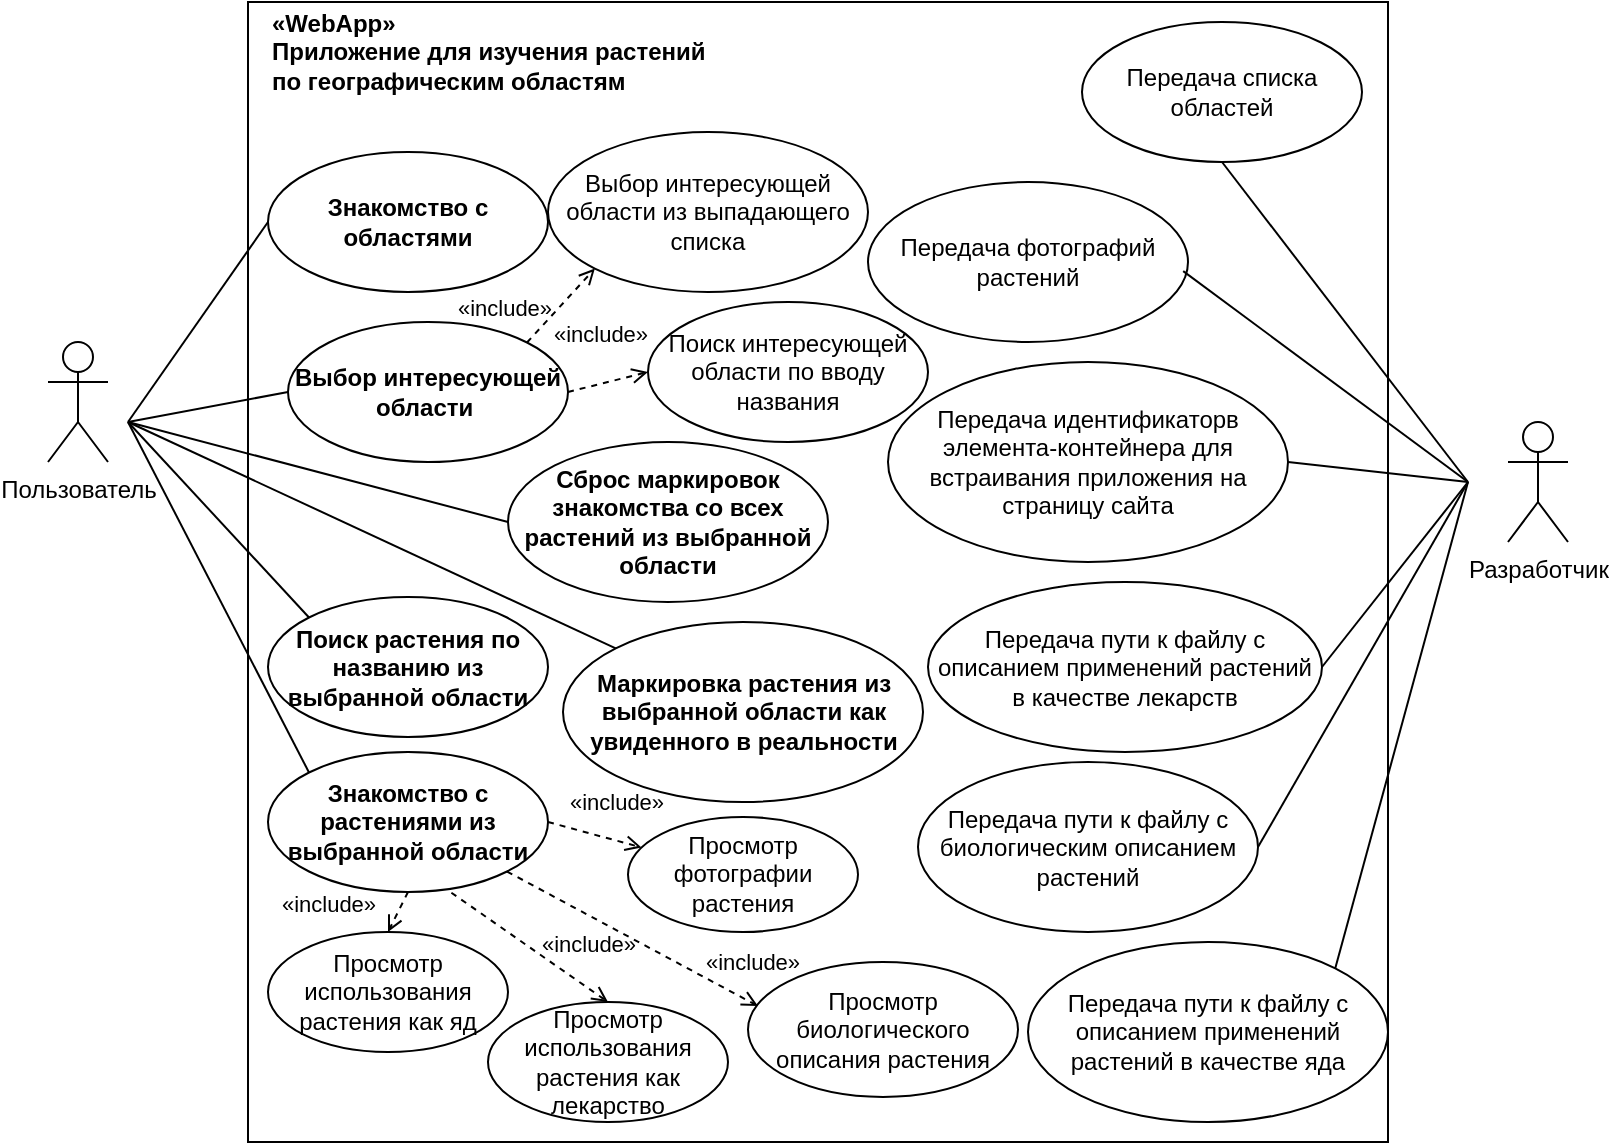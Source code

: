 <mxfile version="22.0.2" type="device">
  <diagram name="Page-1" id="929967ad-93f9-6ef4-fab6-5d389245f69c">
    <mxGraphModel dx="978" dy="571" grid="1" gridSize="10" guides="1" tooltips="1" connect="1" arrows="1" fold="1" page="1" pageScale="1.5" pageWidth="1169" pageHeight="826" background="none" math="0" shadow="0">
      <root>
        <mxCell id="0" style=";html=1;" />
        <mxCell id="1" style=";html=1;" parent="0" />
        <mxCell id="vT6b_c9rovpt_9E858hW-1" value="" style="whiteSpace=wrap;html=1;aspect=fixed;" parent="1" vertex="1">
          <mxGeometry x="130" width="570" height="570" as="geometry" />
        </mxCell>
        <mxCell id="vT6b_c9rovpt_9E858hW-5" value="Пользователь" style="shape=umlActor;verticalLabelPosition=bottom;verticalAlign=top;html=1;" parent="1" vertex="1">
          <mxGeometry x="30" y="170" width="30" height="60" as="geometry" />
        </mxCell>
        <mxCell id="vT6b_c9rovpt_9E858hW-6" value="&lt;b&gt;«WebApp» &lt;br&gt;Приложение для изучения растений по географическим областям&lt;/b&gt;" style="text;html=1;strokeColor=none;fillColor=none;align=left;verticalAlign=middle;whiteSpace=wrap;rounded=0;" parent="1" vertex="1">
          <mxGeometry x="140" y="10" width="220" height="30" as="geometry" />
        </mxCell>
        <mxCell id="vT6b_c9rovpt_9E858hW-18" value="&lt;b style=&quot;border-color: var(--border-color);&quot;&gt;Знакомство с областями&lt;/b&gt;" style="ellipse;whiteSpace=wrap;html=1;" parent="1" vertex="1">
          <mxGeometry x="140" y="75" width="140" height="70" as="geometry" />
        </mxCell>
        <mxCell id="vT6b_c9rovpt_9E858hW-20" value="&lt;b style=&quot;border-color: var(--border-color);&quot;&gt;Выбор интересующей области&lt;/b&gt;&amp;nbsp;" style="ellipse;whiteSpace=wrap;html=1;" parent="1" vertex="1">
          <mxGeometry x="150" y="160" width="140" height="70" as="geometry" />
        </mxCell>
        <mxCell id="vT6b_c9rovpt_9E858hW-21" value="Поиск интересующей области по вводу названия" style="ellipse;whiteSpace=wrap;html=1;" parent="1" vertex="1">
          <mxGeometry x="330" y="150" width="140" height="70" as="geometry" />
        </mxCell>
        <mxCell id="vT6b_c9rovpt_9E858hW-22" value="Выбор интересующей области из выпадающего списка" style="ellipse;whiteSpace=wrap;html=1;" parent="1" vertex="1">
          <mxGeometry x="280" y="65" width="160" height="80" as="geometry" />
        </mxCell>
        <mxCell id="vT6b_c9rovpt_9E858hW-23" value="&lt;b style=&quot;border-color: var(--border-color);&quot;&gt;Знакомство с растениями из выбранной области&lt;/b&gt;" style="ellipse;whiteSpace=wrap;html=1;" parent="1" vertex="1">
          <mxGeometry x="140" y="375" width="140" height="70" as="geometry" />
        </mxCell>
        <mxCell id="vT6b_c9rovpt_9E858hW-24" value="&lt;b&gt;Сброс маркировок знакомства со всех растений из выбранной области&lt;/b&gt;" style="ellipse;whiteSpace=wrap;html=1;" parent="1" vertex="1">
          <mxGeometry x="260" y="220" width="160" height="80" as="geometry" />
        </mxCell>
        <mxCell id="vT6b_c9rovpt_9E858hW-25" value="&lt;b style=&quot;border-color: var(--border-color);&quot;&gt;Маркировка растения из выбранной области как увиденного в реальности&lt;/b&gt;" style="ellipse;whiteSpace=wrap;html=1;" parent="1" vertex="1">
          <mxGeometry x="287.5" y="310" width="180" height="90" as="geometry" />
        </mxCell>
        <mxCell id="vT6b_c9rovpt_9E858hW-29" value="" style="endArrow=none;html=1;rounded=0;entryX=0;entryY=0.5;entryDx=0;entryDy=0;" parent="1" target="vT6b_c9rovpt_9E858hW-18" edge="1">
          <mxGeometry width="50" height="50" relative="1" as="geometry">
            <mxPoint x="70" y="210" as="sourcePoint" />
            <mxPoint x="460" y="270" as="targetPoint" />
          </mxGeometry>
        </mxCell>
        <mxCell id="vT6b_c9rovpt_9E858hW-30" value="" style="endArrow=none;html=1;rounded=0;entryX=0;entryY=0.5;entryDx=0;entryDy=0;" parent="1" target="vT6b_c9rovpt_9E858hW-20" edge="1">
          <mxGeometry width="50" height="50" relative="1" as="geometry">
            <mxPoint x="70" y="210" as="sourcePoint" />
            <mxPoint x="460" y="270" as="targetPoint" />
          </mxGeometry>
        </mxCell>
        <mxCell id="vT6b_c9rovpt_9E858hW-31" value="" style="endArrow=none;html=1;rounded=0;entryX=0;entryY=0;entryDx=0;entryDy=0;" parent="1" target="vT6b_c9rovpt_9E858hW-23" edge="1">
          <mxGeometry width="50" height="50" relative="1" as="geometry">
            <mxPoint x="70" y="210" as="sourcePoint" />
            <mxPoint x="460" y="270" as="targetPoint" />
          </mxGeometry>
        </mxCell>
        <mxCell id="vT6b_c9rovpt_9E858hW-32" value="" style="endArrow=none;html=1;rounded=0;entryX=0;entryY=0;entryDx=0;entryDy=0;" parent="1" target="vT6b_c9rovpt_9E858hW-25" edge="1">
          <mxGeometry width="50" height="50" relative="1" as="geometry">
            <mxPoint x="70" y="210" as="sourcePoint" />
            <mxPoint x="460" y="270" as="targetPoint" />
          </mxGeometry>
        </mxCell>
        <mxCell id="vT6b_c9rovpt_9E858hW-33" value="&lt;b style=&quot;border-color: var(--border-color);&quot;&gt;Поиск растения по названию из выбранной области&lt;/b&gt;" style="ellipse;whiteSpace=wrap;html=1;" parent="1" vertex="1">
          <mxGeometry x="140" y="297.5" width="140" height="70" as="geometry" />
        </mxCell>
        <mxCell id="vT6b_c9rovpt_9E858hW-35" value="" style="endArrow=none;html=1;rounded=0;exitX=0;exitY=0;exitDx=0;exitDy=0;" parent="1" source="vT6b_c9rovpt_9E858hW-33" edge="1">
          <mxGeometry width="50" height="50" relative="1" as="geometry">
            <mxPoint x="410" y="320" as="sourcePoint" />
            <mxPoint x="70" y="210" as="targetPoint" />
          </mxGeometry>
        </mxCell>
        <mxCell id="vT6b_c9rovpt_9E858hW-36" value="" style="endArrow=none;html=1;rounded=0;entryX=0;entryY=0.5;entryDx=0;entryDy=0;" parent="1" target="vT6b_c9rovpt_9E858hW-24" edge="1">
          <mxGeometry width="50" height="50" relative="1" as="geometry">
            <mxPoint x="70" y="210" as="sourcePoint" />
            <mxPoint x="460" y="270" as="targetPoint" />
          </mxGeometry>
        </mxCell>
        <mxCell id="vT6b_c9rovpt_9E858hW-37" value="Разработчик" style="shape=umlActor;verticalLabelPosition=bottom;verticalAlign=top;html=1;outlineConnect=0;" parent="1" vertex="1">
          <mxGeometry x="760" y="210" width="30" height="60" as="geometry" />
        </mxCell>
        <mxCell id="vT6b_c9rovpt_9E858hW-38" value="Передача списка областей" style="ellipse;whiteSpace=wrap;html=1;" parent="1" vertex="1">
          <mxGeometry x="547" y="10" width="140" height="70" as="geometry" />
        </mxCell>
        <mxCell id="vT6b_c9rovpt_9E858hW-39" value="Передача фотографий растений" style="ellipse;whiteSpace=wrap;html=1;" parent="1" vertex="1">
          <mxGeometry x="440" y="90" width="160" height="80" as="geometry" />
        </mxCell>
        <mxCell id="vT6b_c9rovpt_9E858hW-40" value="Передача пути к файлу с биологическим описанием растений" style="ellipse;whiteSpace=wrap;html=1;" parent="1" vertex="1">
          <mxGeometry x="465" y="380" width="170" height="85" as="geometry" />
        </mxCell>
        <mxCell id="vT6b_c9rovpt_9E858hW-41" value="Передача пути к файлу с описанием применений растений в качестве лекарств" style="ellipse;whiteSpace=wrap;html=1;" parent="1" vertex="1">
          <mxGeometry x="470" y="290" width="197" height="85" as="geometry" />
        </mxCell>
        <mxCell id="vT6b_c9rovpt_9E858hW-42" value="Передача пути к файлу с описанием применений растений в качестве яда" style="ellipse;whiteSpace=wrap;html=1;" parent="1" vertex="1">
          <mxGeometry x="520" y="470" width="180" height="90" as="geometry" />
        </mxCell>
        <mxCell id="vT6b_c9rovpt_9E858hW-43" value="Передача идентификаторв элемента-контейнера для встраивания приложения на страницу сайта" style="ellipse;whiteSpace=wrap;html=1;" parent="1" vertex="1">
          <mxGeometry x="450" y="180" width="200" height="100" as="geometry" />
        </mxCell>
        <mxCell id="vT6b_c9rovpt_9E858hW-46" value="" style="endArrow=none;html=1;rounded=0;entryX=0.5;entryY=1;entryDx=0;entryDy=0;" parent="1" target="vT6b_c9rovpt_9E858hW-38" edge="1">
          <mxGeometry width="50" height="50" relative="1" as="geometry">
            <mxPoint x="740" y="240" as="sourcePoint" />
            <mxPoint x="510" y="90" as="targetPoint" />
          </mxGeometry>
        </mxCell>
        <mxCell id="vT6b_c9rovpt_9E858hW-47" value="" style="endArrow=none;html=1;rounded=0;exitX=1;exitY=0.5;exitDx=0;exitDy=0;" parent="1" source="vT6b_c9rovpt_9E858hW-43" edge="1">
          <mxGeometry width="50" height="50" relative="1" as="geometry">
            <mxPoint x="460" y="300" as="sourcePoint" />
            <mxPoint x="740" y="240" as="targetPoint" />
          </mxGeometry>
        </mxCell>
        <mxCell id="vT6b_c9rovpt_9E858hW-48" value="" style="endArrow=none;html=1;rounded=0;exitX=1;exitY=0.5;exitDx=0;exitDy=0;" parent="1" source="vT6b_c9rovpt_9E858hW-40" edge="1">
          <mxGeometry width="50" height="50" relative="1" as="geometry">
            <mxPoint x="460" y="390" as="sourcePoint" />
            <mxPoint x="740" y="240" as="targetPoint" />
          </mxGeometry>
        </mxCell>
        <mxCell id="vT6b_c9rovpt_9E858hW-49" value="" style="endArrow=none;html=1;rounded=0;exitX=1;exitY=0.5;exitDx=0;exitDy=0;" parent="1" source="vT6b_c9rovpt_9E858hW-41" edge="1">
          <mxGeometry width="50" height="50" relative="1" as="geometry">
            <mxPoint x="460" y="390" as="sourcePoint" />
            <mxPoint x="740" y="240" as="targetPoint" />
          </mxGeometry>
        </mxCell>
        <mxCell id="vT6b_c9rovpt_9E858hW-50" value="" style="endArrow=none;html=1;rounded=0;exitX=1;exitY=0;exitDx=0;exitDy=0;" parent="1" source="vT6b_c9rovpt_9E858hW-42" edge="1">
          <mxGeometry width="50" height="50" relative="1" as="geometry">
            <mxPoint x="460" y="420" as="sourcePoint" />
            <mxPoint x="740" y="240" as="targetPoint" />
          </mxGeometry>
        </mxCell>
        <mxCell id="vT6b_c9rovpt_9E858hW-51" value="" style="endArrow=none;html=1;rounded=0;entryX=0.985;entryY=0.557;entryDx=0;entryDy=0;entryPerimeter=0;" parent="1" target="vT6b_c9rovpt_9E858hW-39" edge="1">
          <mxGeometry width="50" height="50" relative="1" as="geometry">
            <mxPoint x="740" y="240" as="sourcePoint" />
            <mxPoint x="510" y="170" as="targetPoint" />
          </mxGeometry>
        </mxCell>
        <mxCell id="vT6b_c9rovpt_9E858hW-52" value="Просмотр фотографии растения" style="ellipse;whiteSpace=wrap;html=1;" parent="1" vertex="1">
          <mxGeometry x="320" y="407.5" width="115" height="57.5" as="geometry" />
        </mxCell>
        <mxCell id="vT6b_c9rovpt_9E858hW-53" value="Просмотр биологического описания растения" style="ellipse;whiteSpace=wrap;html=1;" parent="1" vertex="1">
          <mxGeometry x="380" y="480" width="135" height="67.5" as="geometry" />
        </mxCell>
        <mxCell id="vT6b_c9rovpt_9E858hW-54" value="Просмотр использования растения как лекарство" style="ellipse;whiteSpace=wrap;html=1;" parent="1" vertex="1">
          <mxGeometry x="250" y="500" width="120" height="60" as="geometry" />
        </mxCell>
        <mxCell id="vT6b_c9rovpt_9E858hW-55" value="Просмотр использования растения как яд" style="ellipse;whiteSpace=wrap;html=1;" parent="1" vertex="1">
          <mxGeometry x="140" y="465" width="120" height="60" as="geometry" />
        </mxCell>
        <mxCell id="vT6b_c9rovpt_9E858hW-58" value="«include»" style="edgeStyle=none;html=1;endArrow=open;verticalAlign=bottom;dashed=1;labelBackgroundColor=none;rounded=0;entryX=0;entryY=1;entryDx=0;entryDy=0;exitX=1;exitY=0;exitDx=0;exitDy=0;" parent="1" source="vT6b_c9rovpt_9E858hW-20" target="vT6b_c9rovpt_9E858hW-22" edge="1">
          <mxGeometry x="-1" y="14" width="160" relative="1" as="geometry">
            <mxPoint x="360" y="310" as="sourcePoint" />
            <mxPoint x="520" y="310" as="targetPoint" />
            <mxPoint x="-1" y="1" as="offset" />
          </mxGeometry>
        </mxCell>
        <mxCell id="vT6b_c9rovpt_9E858hW-59" value="«include»" style="edgeStyle=none;html=1;endArrow=open;verticalAlign=bottom;dashed=1;labelBackgroundColor=none;rounded=0;entryX=0;entryY=0.5;entryDx=0;entryDy=0;exitX=1;exitY=0.5;exitDx=0;exitDy=0;" parent="1" source="vT6b_c9rovpt_9E858hW-20" target="vT6b_c9rovpt_9E858hW-21" edge="1">
          <mxGeometry x="0.004" y="15" width="160" relative="1" as="geometry">
            <mxPoint x="360" y="310" as="sourcePoint" />
            <mxPoint x="520" y="310" as="targetPoint" />
            <mxPoint as="offset" />
          </mxGeometry>
        </mxCell>
        <mxCell id="vT6b_c9rovpt_9E858hW-60" value="«include»" style="edgeStyle=none;html=1;endArrow=open;verticalAlign=bottom;dashed=1;labelBackgroundColor=none;rounded=0;exitX=1;exitY=0.5;exitDx=0;exitDy=0;" parent="1" source="vT6b_c9rovpt_9E858hW-23" target="vT6b_c9rovpt_9E858hW-52" edge="1">
          <mxGeometry x="0.337" y="10" width="160" relative="1" as="geometry">
            <mxPoint x="360" y="310" as="sourcePoint" />
            <mxPoint x="520" y="310" as="targetPoint" />
            <mxPoint as="offset" />
          </mxGeometry>
        </mxCell>
        <mxCell id="vT6b_c9rovpt_9E858hW-61" value="«include»" style="edgeStyle=none;html=1;endArrow=open;verticalAlign=bottom;dashed=1;labelBackgroundColor=none;rounded=0;exitX=1;exitY=1;exitDx=0;exitDy=0;entryX=0.037;entryY=0.326;entryDx=0;entryDy=0;entryPerimeter=0;" parent="1" source="vT6b_c9rovpt_9E858hW-23" target="vT6b_c9rovpt_9E858hW-53" edge="1">
          <mxGeometry x="0.89" y="9" width="160" relative="1" as="geometry">
            <mxPoint x="360" y="310" as="sourcePoint" />
            <mxPoint x="520" y="310" as="targetPoint" />
            <mxPoint y="-1" as="offset" />
          </mxGeometry>
        </mxCell>
        <mxCell id="vT6b_c9rovpt_9E858hW-62" value="«include»" style="edgeStyle=none;html=1;endArrow=open;verticalAlign=bottom;dashed=1;labelBackgroundColor=none;rounded=0;exitX=0.655;exitY=1.005;exitDx=0;exitDy=0;exitPerimeter=0;entryX=0.5;entryY=0;entryDx=0;entryDy=0;" parent="1" source="vT6b_c9rovpt_9E858hW-23" target="vT6b_c9rovpt_9E858hW-54" edge="1">
          <mxGeometry x="0.589" y="11" width="160" relative="1" as="geometry">
            <mxPoint x="360" y="310" as="sourcePoint" />
            <mxPoint x="520" y="310" as="targetPoint" />
            <mxPoint as="offset" />
          </mxGeometry>
        </mxCell>
        <mxCell id="vT6b_c9rovpt_9E858hW-63" value="«include»" style="edgeStyle=none;html=1;endArrow=open;verticalAlign=bottom;dashed=1;labelBackgroundColor=none;rounded=0;exitX=0.5;exitY=1;exitDx=0;exitDy=0;entryX=0.5;entryY=0;entryDx=0;entryDy=0;" parent="1" source="vT6b_c9rovpt_9E858hW-23" target="vT6b_c9rovpt_9E858hW-55" edge="1">
          <mxGeometry x="1" y="-30" width="160" relative="1" as="geometry">
            <mxPoint x="360" y="310" as="sourcePoint" />
            <mxPoint x="520" y="310" as="targetPoint" />
            <mxPoint x="-3" y="8" as="offset" />
          </mxGeometry>
        </mxCell>
      </root>
    </mxGraphModel>
  </diagram>
</mxfile>

